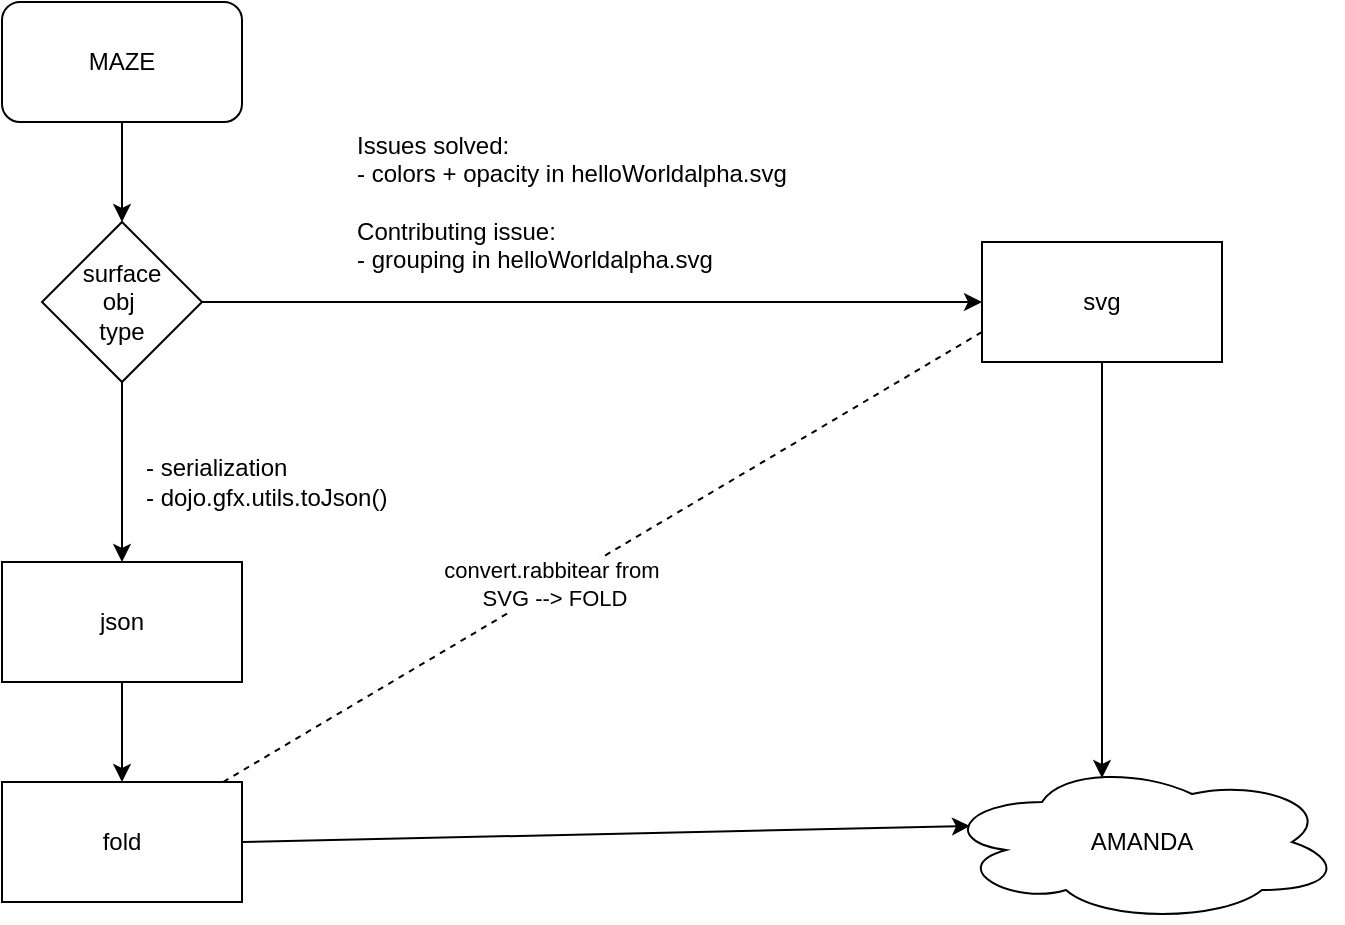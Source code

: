 <mxfile version="13.5.7" type="browser"><diagram id="pEbVo9o2BDuMQf64xqMw" name="Page-1"><mxGraphModel dx="782" dy="437" grid="1" gridSize="10" guides="1" tooltips="1" connect="1" arrows="1" fold="1" page="1" pageScale="1" pageWidth="2339" pageHeight="3300" math="0" shadow="0"><root><mxCell id="0"/><mxCell id="1" parent="0"/><mxCell id="HI7KjyLOr9sKMz2qZn9i-3" value="" style="edgeStyle=orthogonalEdgeStyle;rounded=0;orthogonalLoop=1;jettySize=auto;html=1;" parent="1" source="HI7KjyLOr9sKMz2qZn9i-1" target="HI7KjyLOr9sKMz2qZn9i-2" edge="1"><mxGeometry relative="1" as="geometry"/></mxCell><mxCell id="HI7KjyLOr9sKMz2qZn9i-1" value="MAZE" style="rounded=1;whiteSpace=wrap;html=1;" parent="1" vertex="1"><mxGeometry x="230" y="20" width="120" height="60" as="geometry"/></mxCell><mxCell id="HI7KjyLOr9sKMz2qZn9i-5" value="" style="edgeStyle=orthogonalEdgeStyle;rounded=0;orthogonalLoop=1;jettySize=auto;html=1;" parent="1" source="HI7KjyLOr9sKMz2qZn9i-2" target="HI7KjyLOr9sKMz2qZn9i-4" edge="1"><mxGeometry relative="1" as="geometry"/></mxCell><mxCell id="HI7KjyLOr9sKMz2qZn9i-7" value="" style="edgeStyle=orthogonalEdgeStyle;rounded=0;orthogonalLoop=1;jettySize=auto;html=1;" parent="1" source="HI7KjyLOr9sKMz2qZn9i-2" target="HI7KjyLOr9sKMz2qZn9i-6" edge="1"><mxGeometry relative="1" as="geometry"/></mxCell><mxCell id="HI7KjyLOr9sKMz2qZn9i-2" value="surface&lt;br&gt;obj&amp;nbsp;&lt;br&gt;type" style="rhombus;whiteSpace=wrap;html=1;" parent="1" vertex="1"><mxGeometry x="250" y="130" width="80" height="80" as="geometry"/></mxCell><mxCell id="HI7KjyLOr9sKMz2qZn9i-17" value="" style="edgeStyle=orthogonalEdgeStyle;rounded=0;orthogonalLoop=1;jettySize=auto;html=1;entryX=0.4;entryY=0.1;entryDx=0;entryDy=0;entryPerimeter=0;" parent="1" source="HI7KjyLOr9sKMz2qZn9i-4" target="HI7KjyLOr9sKMz2qZn9i-14" edge="1"><mxGeometry relative="1" as="geometry"><mxPoint x="650" y="280" as="targetPoint"/></mxGeometry></mxCell><mxCell id="HI7KjyLOr9sKMz2qZn9i-4" value="svg" style="whiteSpace=wrap;html=1;" parent="1" vertex="1"><mxGeometry x="720" y="140" width="120" height="60" as="geometry"/></mxCell><mxCell id="HI7KjyLOr9sKMz2qZn9i-9" value="" style="edgeStyle=orthogonalEdgeStyle;rounded=0;orthogonalLoop=1;jettySize=auto;html=1;" parent="1" source="HI7KjyLOr9sKMz2qZn9i-6" target="HI7KjyLOr9sKMz2qZn9i-8" edge="1"><mxGeometry relative="1" as="geometry"/></mxCell><mxCell id="HI7KjyLOr9sKMz2qZn9i-6" value="json" style="whiteSpace=wrap;html=1;" parent="1" vertex="1"><mxGeometry x="230" y="300" width="120" height="60" as="geometry"/></mxCell><mxCell id="HI7KjyLOr9sKMz2qZn9i-8" value="fold" style="whiteSpace=wrap;html=1;" parent="1" vertex="1"><mxGeometry x="230" y="410" width="120" height="60" as="geometry"/></mxCell><mxCell id="HI7KjyLOr9sKMz2qZn9i-10" value="- serialization&amp;nbsp;&lt;br&gt;&lt;div&gt;&lt;span&gt;- dojo.gfx.utils.toJson()&lt;/span&gt;&lt;/div&gt;" style="text;html=1;strokeColor=none;fillColor=none;align=left;verticalAlign=middle;whiteSpace=wrap;rounded=0;" parent="1" vertex="1"><mxGeometry x="300" y="250" width="170" height="20" as="geometry"/></mxCell><mxCell id="HI7KjyLOr9sKMz2qZn9i-13" value="&lt;div style=&quot;text-align: left&quot;&gt;&lt;span&gt;Issues solved:&amp;nbsp;&lt;/span&gt;&lt;/div&gt;&lt;div style=&quot;text-align: left&quot;&gt;&lt;span&gt;- colors + opacity in helloWorldalpha.svg&lt;/span&gt;&lt;/div&gt;&lt;div style=&quot;text-align: left&quot;&gt;&lt;br&gt;&lt;/div&gt;&lt;div style=&quot;text-align: left&quot;&gt;&lt;span&gt;Contributing issue:&lt;/span&gt;&lt;/div&gt;&lt;div style=&quot;text-align: left&quot;&gt;&lt;span&gt;- grouping in helloWorldalpha.svg&lt;/span&gt;&lt;/div&gt;" style="text;html=1;strokeColor=none;fillColor=none;align=center;verticalAlign=middle;whiteSpace=wrap;rounded=0;" parent="1" vertex="1"><mxGeometry x="380" y="70" width="270" height="100" as="geometry"/></mxCell><mxCell id="HI7KjyLOr9sKMz2qZn9i-14" value="AMANDA" style="ellipse;shape=cloud;whiteSpace=wrap;html=1;" parent="1" vertex="1"><mxGeometry x="700" y="400" width="200" height="80" as="geometry"/></mxCell><mxCell id="HI7KjyLOr9sKMz2qZn9i-15" value="" style="endArrow=classic;html=1;exitX=1;exitY=0.5;exitDx=0;exitDy=0;entryX=0.07;entryY=0.4;entryDx=0;entryDy=0;entryPerimeter=0;" parent="1" source="HI7KjyLOr9sKMz2qZn9i-8" target="HI7KjyLOr9sKMz2qZn9i-14" edge="1"><mxGeometry width="50" height="50" relative="1" as="geometry"><mxPoint x="330" y="540" as="sourcePoint"/><mxPoint x="380" y="490" as="targetPoint"/></mxGeometry></mxCell><mxCell id="HI7KjyLOr9sKMz2qZn9i-21" value="" style="endArrow=none;dashed=1;html=1;entryX=0;entryY=0.75;entryDx=0;entryDy=0;" parent="1" source="HI7KjyLOr9sKMz2qZn9i-8" target="HI7KjyLOr9sKMz2qZn9i-4" edge="1"><mxGeometry width="50" height="50" relative="1" as="geometry"><mxPoint x="550" y="380" as="sourcePoint"/><mxPoint x="710" y="190" as="targetPoint"/></mxGeometry></mxCell><mxCell id="HI7KjyLOr9sKMz2qZn9i-24" value="convert.rabbitear from&amp;nbsp;&lt;br&gt;SVG --&amp;gt; FOLD" style="edgeLabel;html=1;align=center;verticalAlign=middle;resizable=0;points=[];" parent="HI7KjyLOr9sKMz2qZn9i-21" vertex="1" connectable="0"><mxGeometry x="-0.125" y="1" relative="1" as="geometry"><mxPoint as="offset"/></mxGeometry></mxCell></root></mxGraphModel></diagram></mxfile>